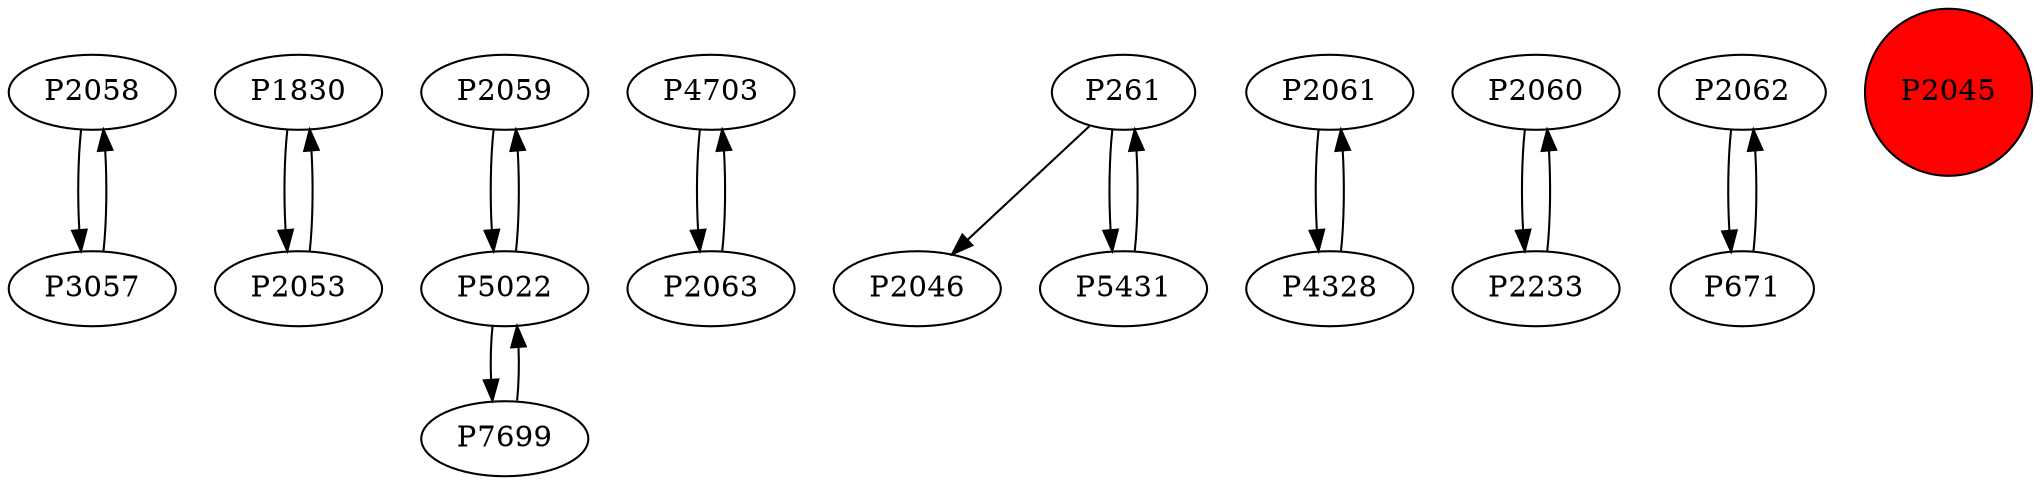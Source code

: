 digraph {
	P2058 -> P3057
	P1830 -> P2053
	P2059 -> P5022
	P4703 -> P2063
	P2053 -> P1830
	P261 -> P2046
	P2061 -> P4328
	P5022 -> P7699
	P5022 -> P2059
	P2060 -> P2233
	P2062 -> P671
	P2063 -> P4703
	P3057 -> P2058
	P7699 -> P5022
	P5431 -> P261
	P4328 -> P2061
	P261 -> P5431
	P671 -> P2062
	P2233 -> P2060
	P2045 [shape=circle]
	P2045 [style=filled]
	P2045 [fillcolor=red]
}